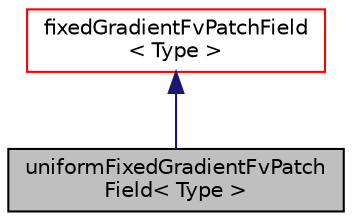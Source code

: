 digraph "uniformFixedGradientFvPatchField&lt; Type &gt;"
{
  bgcolor="transparent";
  edge [fontname="Helvetica",fontsize="10",labelfontname="Helvetica",labelfontsize="10"];
  node [fontname="Helvetica",fontsize="10",shape=record];
  Node0 [label="uniformFixedGradientFvPatch\lField\< Type \>",height=0.2,width=0.4,color="black", fillcolor="grey75", style="filled", fontcolor="black"];
  Node1 -> Node0 [dir="back",color="midnightblue",fontsize="10",style="solid",fontname="Helvetica"];
  Node1 [label="fixedGradientFvPatchField\l\< Type \>",height=0.2,width=0.4,color="red",URL="$a22777.html",tooltip="This boundary condition supplies a fixed gradient condition, such that the patch values are calculate..."];
}
